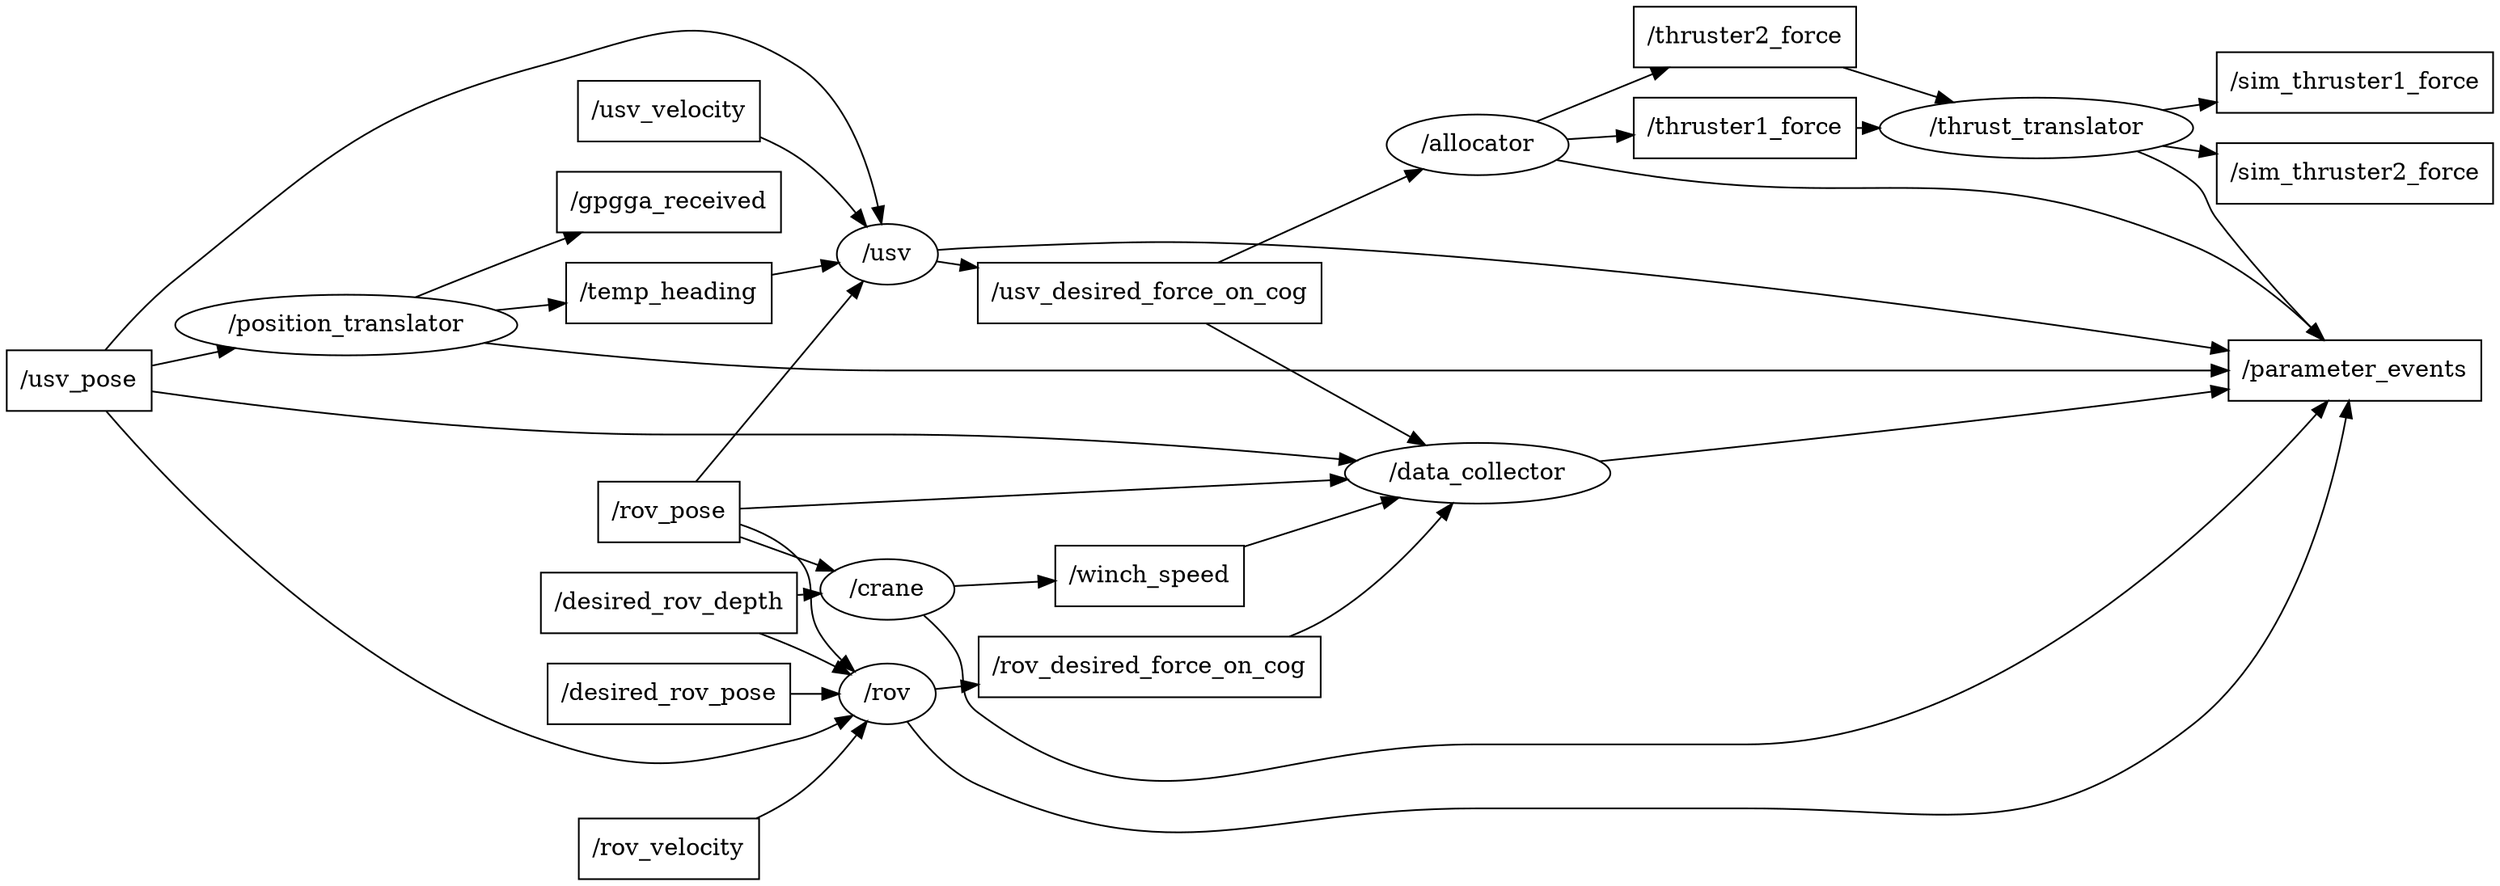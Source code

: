 digraph graphname {
	graph [bb="0,0,1475.2,530.94",
		compound=True,
		rank=same,
		rankdir=LR,
		ranksep=0.2
	];
	node [label="\N"];
	t___thruster2_force	[URL=topic_3A__thruster2_force,
		height=0.5,
		label="/thruster2_force",
		pos="1031.4,18",
		shape=box,
		tooltip="topic:/thruster2_force",
		width=1.8333];
	n___thrust_translator	[URL=__thrust_translator,
		height=0.5,
		label="/thrust_translator",
		pos="1204.3,72",
		shape=ellipse,
		tooltip="/thrust_translator",
		width=2.5817];
	t___thruster2_force -> n___thrust_translator	[edgetooltip="Subscription\nnode_name: /thrust_translator\ntopic_name: /thruster2_force\nQoS settings\n- reliability: reliable\n- durability: volatile\n- lifespan: 9223372036854775807 ns\n- deadline: 9223372036854775807 ns\n- liveliness: automatic\n- liveliness_lease_duration: 9223372036854775807 ns\n- avoid_ros_namespace_conventions: False",
		penwidth=1,
		pos="e,1154.9,56.709 1089.8,36.131 1107.6,41.767 1127.3,47.983 1145.2,53.635"];
	t___temp_heading	[URL=topic_3A__temp_heading,
		height=0.5,
		label="/temp_heading",
		pos="392.78,206",
		shape=box,
		tooltip="topic:/temp_heading",
		width=1.6944];
	n___usv	[URL=__usv,
		height=0.5,
		label="/usv",
		pos="522.43,114",
		shape=ellipse,
		tooltip="/usv",
		width=0.83048];
	t___temp_heading -> n___usv	[edgetooltip="Subscription\nnode_name: /usv\ntopic_name: /temp_heading\nQoS settings\n- reliability: reliable\n- durability: volatile\n- lifespan: 9223372036854775807 ns\n- deadline: 9223372036854775807 ns\n- liveliness: automatic\n- liveliness_lease_duration: 9223372036854775807 ns\n- avoid_ros_namespace_conventions: False",
		penwidth=1,
		pos="e,502.49,127.65 419,187.82 440.68,172.2 471.88,149.71 494.14,133.67"];
	t___rov_desired_force_on_cog	[URL=topic_3A__rov_desired_force_on_cog,
		height=0.5,
		label="/rov_desired_force_on_cog",
		pos="678.07,336",
		shape=box,
		tooltip="topic:/rov_desired_force_on_cog",
		width=2.8194];
	n___data_collector	[URL=__data_collector,
		height=0.5,
		label="/data_collector",
		pos="872.72,198",
		shape=ellipse,
		tooltip="/data_collector",
		width=2.1845];
	t___rov_desired_force_on_cog -> n___data_collector	[edgetooltip="Subscription\nnode_name: /data_collector\ntopic_name: /rov_desired_force_on_cog\nQoS settings\n- reliability: reliable\n- durability: volatile\n- lifespan: 9223372036854775807 ns\n- deadline: 9223372036854775807 ns\n- liveliness: automatic\n- liveliness_lease_duration: 9223372036854775807 ns\n- avoid_ros_namespace_conventions: False",
		penwidth=1,
		pos="e,851.07,215.43 708.77,317.99 729.17,305.35 756.69,287.77 780.07,271 801.86,255.37 825.51,236.48 843.32,221.84"];
	t___usv_pose	[URL=topic_3A__usv_pose,
		height=0.5,
		label="/usv_pose",
		pos="43,264",
		shape=box,
		tooltip="topic:/usv_pose",
		width=1.1944];
	n___rov	[URL=__rov,
		height=0.5,
		label="/rov",
		pos="522.43,382",
		shape=ellipse,
		tooltip="/rov",
		width=0.79437];
	t___usv_pose -> n___rov	[edgetooltip="Subscription\nnode_name: /rov\ntopic_name: /usv_pose\nQoS settings\n- reliability: reliable\n- durability: volatile\n- lifespan: 9223372036854775807 ns\n- deadline: 9223372036854775807 ns\n- liveliness: automatic\n- liveliness_lease_duration: 9223372036854775807 ns\n- avoid_ros_namespace_conventions: False",
		penwidth=1,
		pos="e,519.58,400.3 54.552,282.18 64.857,299.04 81.634,324.28 100,343 183.86,428.48 203.03,465.57 316.78,503 380.95,524.12 412.28,540.03 468.78,503 500.01,482.53 512.81,439.08 518,410.21"];
	n___position_translator	[URL=__position_translator,
		height=0.5,
		label="/position_translator",
		pos="201.39,316",
		shape=ellipse,
		tooltip="/position_translator",
		width=2.8164];
	t___usv_pose -> n___position_translator	[edgetooltip="Subscription\nnode_name: /position_translator\ntopic_name: /usv_pose\nQoS settings\n- reliability: reliable\n- durability: volatile\n- lifespan: 9223372036854775807 ns\n- deadline: 9223372036854775807 ns\n- liveliness: automatic\n- liveliness_lease_duration: 9223372036854775807 ns\n- avoid_ros_namespace_conventions: False",
		penwidth=1,
		pos="e,152.79,300.17 86.322,278.07 103.81,283.89 124.35,290.72 143.15,296.97"];
	t___usv_pose -> n___usv	[edgetooltip="Subscription\nnode_name: /usv\ntopic_name: /usv_pose\nQoS settings\n- reliability: reliable\n- durability: volatile\n- lifespan: 9223372036854775807 ns\n- deadline: 9223372036854775807 ns\n- liveliness: automatic\n- liveliness_lease_duration: 9223372036854775807 ns\n- avoid_ros_namespace_conventions: False",
		penwidth=1,
		pos="e,501.31,100.83 47.599,245.9 53.727,219.89 68.695,172.19 100,146 227.31,39.486 307.43,48.038 468.78,87 476.79,88.933 484.94,92.302 492.36,96.019"];
	t___usv_pose -> n___data_collector	[edgetooltip="Subscription\nnode_name: /data_collector\ntopic_name: /usv_pose\nQoS settings\n- reliability: reliable\n- durability: volatile\n- lifespan: 9223372036854775807 ns\n- deadline: 9223372036854775807 ns\n- liveliness: automatic\n- liveliness_lease_duration: 9223372036854775807 ns\n- avoid_ros_namespace_conventions: False",
		penwidth=1,
		pos="e,809.65,187.11 79.501,245.88 141.28,216.09 273.3,160 391.78,160 391.78,160 391.78,160 523.43,160 619.38,160 729.32,174.43 799.58,185.5"];
	t___desired_rov_pose	[URL=topic_3A__desired_rov_pose,
		height=0.5,
		label="/desired_rov_pose",
		pos="392.78,476",
		shape=box,
		tooltip="topic:/desired_rov_pose",
		width=2];
	t___desired_rov_pose -> n___rov	[edgetooltip="Subscription\nnode_name: /rov\ntopic_name: /desired_rov_pose\nQoS settings\n- reliability: reliable\n- durability: volatile\n- lifespan: 9223372036854775807 ns\n- deadline: 9223372036854775807 ns\n- liveliness: automatic\n- liveliness_lease_duration: 9223372036854775807 ns\n- avoid_ros_namespace_conventions: False",
		penwidth=1,
		pos="e,511.99,398.79 453.89,457.88 459.13,455.27 464.18,452.32 468.78,449 484.03,437.99 497.12,421.39 506.43,407.47"];
	t___sim_thruster2_force	[URL=topic_3A__sim_thruster2_force,
		height=0.5,
		label="/sim_thruster2_force",
		pos="1393.2,99",
		shape=box,
		tooltip="topic:/sim_thruster2_force",
		width=2.2778];
	t___desired_rov_depth	[URL=topic_3A__desired_rov_depth,
		height=0.5,
		label="/desired_rov_depth",
		pos="392.78,314",
		shape=box,
		tooltip="topic:/desired_rov_depth",
		width=2.1111];
	t___desired_rov_depth -> n___rov	[edgetooltip="Subscription\nnode_name: /rov\ntopic_name: /desired_rov_depth\nQoS settings\n- reliability: reliable\n- durability: volatile\n- lifespan: 9223372036854775807 ns\n- deadline: 9223372036854775807 ns\n- liveliness: automatic\n- liveliness_lease_duration: 9223372036854775807 ns\n- avoid_ros_namespace_conventions: False",
		penwidth=1,
		pos="e,505.31,367.26 450.34,332.16 456.69,334.84 462.96,337.79 468.78,341 478.78,346.51 488.88,353.85 497.52,360.8"];
	n___crane	[URL=__crane,
		height=0.5,
		label="/crane",
		pos="522.43,275",
		shape=ellipse,
		tooltip="/crane",
		width=1.1013];
	t___desired_rov_depth -> n___crane	[edgetooltip="Subscription\nnode_name: /crane\ntopic_name: /desired_rov_depth\nQoS settings\n- reliability: reliable\n- durability: volatile\n- lifespan: 9223372036854775807 ns\n- deadline: 9223372036854775807 ns\n- liveliness: automatic\n- liveliness_lease_duration: 9223372036854775807 ns\n- avoid_ros_namespace_conventions: False",
		penwidth=1,
		pos="e,489.18,284.85 452.75,295.98 461.76,293.23 470.91,290.44 479.46,287.82"];
	t___rov_velocity	[URL=topic_3A__rov_velocity,
		height=0.5,
		label="/rov_velocity",
		pos="392.78,422",
		shape=box,
		tooltip="topic:/rov_velocity",
		width=1.4861];
	t___rov_velocity -> n___rov	[edgetooltip="Subscription\nnode_name: /rov\ntopic_name: /rov_velocity\nQoS settings\n- reliability: reliable\n- durability: volatile\n- lifespan: 9223372036854775807 ns\n- deadline: 9223372036854775807 ns\n- liveliness: automatic\n- liveliness_lease_duration: 9223372036854775807 ns\n- avoid_ros_namespace_conventions: False",
		penwidth=1,
		pos="e,496.44,389.83 446.44,405.5 459.96,401.26 474.17,396.81 486.54,392.93"];
	t___rov_pose	[URL=topic_3A__rov_pose,
		height=0.5,
		label="/rov_pose",
		pos="392.78,260",
		shape=box,
		tooltip="topic:/rov_pose",
		width=1.1667];
	t___rov_pose -> n___rov	[edgetooltip="Subscription\nnode_name: /rov\ntopic_name: /rov_pose\nQoS settings\n- reliability: reliable\n- durability: volatile\n- lifespan: 9223372036854775807 ns\n- deadline: 9223372036854775807 ns\n- liveliness: automatic\n- liveliness_lease_duration: 9223372036854775807 ns\n- avoid_ros_namespace_conventions: False",
		penwidth=1,
		pos="e,513.68,364.76 435.14,269.02 446.94,273.07 459.19,278.84 468.78,287 480.19,296.71 497.72,330.97 509.38,355.56"];
	t___rov_pose -> n___usv	[edgetooltip="Subscription\nnode_name: /usv\ntopic_name: /rov_pose\nQoS settings\n- reliability: reliable\n- durability: volatile\n- lifespan: 9223372036854775807 ns\n- deadline: 9223372036854775807 ns\n- liveliness: automatic\n- liveliness_lease_duration: 9223372036854775807 ns\n- avoid_ros_namespace_conventions: False",
		penwidth=1,
		pos="e,510.78,130.72 434.81,252.79 447.16,248.8 459.8,242.6 468.78,233 484.25,216.46 474.14,204.94 482.78,184 489.09,168.72 497.89,152.5 505.5,139.53"];
	t___rov_pose -> n___crane	[edgetooltip="Subscription\nnode_name: /crane\ntopic_name: /rov_pose\nQoS settings\n- reliability: reliable\n- durability: volatile\n- lifespan: 9223372036854775807 ns\n- deadline: 9223372036854775807 ns\n- liveliness: automatic\n- liveliness_lease_duration: 9223372036854775807 ns\n- avoid_ros_namespace_conventions: False",
		penwidth=1,
		pos="e,483.87,270.59 434.87,264.83 447.29,266.29 461.04,267.9 473.85,269.41"];
	t___rov_pose -> n___data_collector	[edgetooltip="Subscription\nnode_name: /data_collector\ntopic_name: /rov_pose\nQoS settings\n- reliability: reliable\n- durability: volatile\n- lifespan: 9223372036854775807 ns\n- deadline: 9223372036854775807 ns\n- liveliness: automatic\n- liveliness_lease_duration: 9223372036854775807 ns\n- avoid_ros_namespace_conventions: False",
		penwidth=1,
		pos="e,794.15,199.44 435.03,248.18 471.73,238.17 527.03,224.31 576.07,217 645.56,206.65 725.07,201.93 784.12,199.79"];
	t___thruster1_force	[URL=topic_3A__thruster1_force,
		height=0.5,
		label="/thruster1_force",
		pos="1031.4,72",
		shape=box,
		tooltip="topic:/thruster1_force",
		width=1.8333];
	t___thruster1_force -> n___thrust_translator	[edgetooltip="Subscription\nnode_name: /thrust_translator\ntopic_name: /thruster1_force\nQoS settings\n- reliability: reliable\n- durability: volatile\n- lifespan: 9223372036854775807 ns\n- deadline: 9223372036854775807 ns\n- liveliness: automatic\n- liveliness_lease_duration: 9223372036854775807 ns\n- avoid_ros_namespace_conventions: False",
		penwidth=1,
		pos="e,1111.2,72 1097.5,72 1098.6,72 1099.7,72 1100.9,72"];
	t___usv_velocity	[URL=topic_3A__usv_velocity,
		height=0.5,
		label="/usv_velocity",
		pos="392.78,114",
		shape=box,
		tooltip="topic:/usv_velocity",
		width=1.5];
	t___usv_velocity -> n___usv	[edgetooltip="Subscription\nnode_name: /usv\ntopic_name: /usv_velocity\nQoS settings\n- reliability: reliable\n- durability: volatile\n- lifespan: 9223372036854775807 ns\n- deadline: 9223372036854775807 ns\n- liveliness: automatic\n- liveliness_lease_duration: 9223372036854775807 ns\n- avoid_ros_namespace_conventions: False",
		penwidth=1,
		pos="e,492.44,114 446.81,114 458.64,114 470.99,114 482.15,114"];
	t___winch_speed	[URL=topic_3A__winch_speed,
		height=0.5,
		label="/winch_speed",
		pos="678.07,244",
		shape=box,
		tooltip="topic:/winch_speed",
		width=1.5556];
	t___winch_speed -> n___data_collector	[edgetooltip="Subscription\nnode_name: /data_collector\ntopic_name: /winch_speed\nQoS settings\n- reliability: reliable\n- durability: volatile\n- lifespan: 9223372036854775807 ns\n- deadline: 9223372036854775807 ns\n- liveliness: automatic\n- liveliness_lease_duration: 9223372036854775807 ns\n- avoid_ros_namespace_conventions: False",
		penwidth=1,
		pos="e,817.5,210.95 734.28,230.82 757.14,225.36 783.81,218.99 807.53,213.33"];
	t___parameter_events	[URL=topic_3A__parameter_events,
		height=0.5,
		label="/parameter_events",
		pos="1393.2,198",
		shape=box,
		tooltip="topic:/parameter_events",
		width=2.0833];
	t___gpgga_received	[URL=topic_3A__gpgga_received,
		height=0.5,
		label="/gpgga_received",
		pos="392.78,368",
		shape=box,
		tooltip="topic:/gpgga_received",
		width=1.8472];
	t___usv_desired_force_on_cog	[URL=topic_3A__usv_desired_force_on_cog,
		height=0.5,
		label="/usv_desired_force_on_cog",
		pos="678.07,76",
		shape=box,
		tooltip="topic:/usv_desired_force_on_cog",
		width=2.8333];
	n___allocator	[URL=__allocator,
		height=0.5,
		label="/allocator",
		pos="872.72,74",
		shape=ellipse,
		tooltip="/allocator",
		width=1.4985];
	t___usv_desired_force_on_cog -> n___allocator	[edgetooltip="Subscription\nnode_name: /allocator\ntopic_name: /usv_desired_force_on_cog\nQoS settings\n- reliability: reliable\n- durability: volatile\n- lifespan: 9223372036854775807 ns\n- deadline: 9223372036854775807 ns\n- liveliness: automatic\n- liveliness_lease_duration: 9223372036854775807 ns\n- avoid_ros_namespace_conventions: False",
		penwidth=1,
		pos="e,818.61,74.551 780.19,74.95 789.83,74.85 799.4,74.751 808.52,74.656"];
	t___usv_desired_force_on_cog -> n___data_collector	[edgetooltip="Subscription\nnode_name: /data_collector\ntopic_name: /usv_desired_force_on_cog\nQoS settings\n- reliability: reliable\n- durability: volatile\n- lifespan: 9223372036854775807 ns\n- deadline: 9223372036854775807 ns\n- liveliness: automatic\n- liveliness_lease_duration: 9223372036854775807 ns\n- avoid_ros_namespace_conventions: False",
		penwidth=1,
		pos="e,845.04,181.1 707.5,94.002 741.8,115.72 799.47,152.25 836.54,175.72"];
	t___sim_thruster1_force	[URL=topic_3A__sim_thruster1_force,
		height=0.5,
		label="/sim_thruster1_force",
		pos="1393.2,45",
		shape=box,
		tooltip="topic:/sim_thruster1_force",
		width=2.2778];
	n___rov -> t___rov_desired_force_on_cog	[edgetooltip="Publisher\nnode_name: /rov\ntopic_name: /rov_desired_force_on_cog\nQoS settings\n- reliability: reliable\n- durability: volatile\n- lifespan: 9223372036854775807 ns\n- deadline: 9223372036854775807 ns\n- liveliness: automatic\n- liveliness_lease_duration: 9223372036854775807 ns\n- avoid_ros_namespace_conventions: False",
		penwidth=1,
		pos="e,616.89,354.02 548.46,374.51 564.53,369.69 586.27,363.19 607.3,356.89"];
	n___rov -> t___parameter_events	[edgetooltip="Publisher\nnode_name: /rov\ntopic_name: /parameter_events\nQoS settings\n- reliability: reliable\n- durability: volatile\n- lifespan: 9223372036854775807 ns\n- deadline: 9223372036854775807 ns\n- liveliness: automatic\n- liveliness_lease_duration: 9223372036854775807 ns\n- avoid_ros_namespace_conventions: False",
		penwidth=1,
		pos="e,1373,216.32 551.42,382 610.56,382 752.6,382 871.72,382 871.72,382 871.72,382 1032.4,382 1170.4,382 1308.8,273.32 1365.5,223.01"];
	n___position_translator -> t___temp_heading	[edgetooltip="Publisher\nnode_name: /position_translator\ntopic_name: /temp_heading\nQoS settings\n- reliability: reliable\n- durability: volatile\n- lifespan: 9223372036854775807 ns\n- deadline: 9223372036854775807 ns\n- liveliness: automatic\n- liveliness_lease_duration: 9223372036854775807 ns\n- avoid_ros_namespace_conventions: False",
		penwidth=1,
		pos="e,336.13,224.03 223.12,298.16 245.17,279.89 281.65,251.59 316.78,233 320.03,231.28 323.41,229.63 326.87,228.05"];
	n___position_translator -> t___parameter_events	[edgetooltip="Publisher\nnode_name: /position_translator\ntopic_name: /parameter_events\nQoS settings\n- reliability: reliable\n- durability: volatile\n- lifespan: 9223372036854775807 ns\n- deadline: 9223372036854775807 ns\n- liveliness: automatic\n- liveliness_lease_duration: 9223372036854775807 ns\n- avoid_ros_namespace_conventions: False",
		penwidth=1,
		pos="e,1383.4,216.35 207.41,334.02 219.2,372.62 252.66,463.05 316.78,503 394.31,551.3 430.08,522 521.43,522 521.43,522 521.43,522 1032.4,522 1208.9,522 1338,303.94 1378.7,225.6"];
	n___position_translator -> t___gpgga_received	[edgetooltip="Publisher\nnode_name: /position_translator\ntopic_name: /gpgga_received\nQoS settings\n- reliability: reliable\n- durability: volatile\n- lifespan: 9223372036854775807 ns\n- deadline: 9223372036854775807 ns\n- liveliness: automatic\n- liveliness_lease_duration: 9223372036854775807 ns\n- avoid_ros_namespace_conventions: False",
		penwidth=1,
		pos="e,326.06,349.95 257.17,331.04 275.58,336.1 296.46,341.83 316.18,347.24"];
	n___thrust_translator -> t___sim_thruster2_force	[edgetooltip="Publisher\nnode_name: /thrust_translator\ntopic_name: /sim_thruster2_force\nQoS settings\n- reliability: reliable\n- durability: volatile\n- lifespan: 9223372036854775807 ns\n- deadline: 9223372036854775807 ns\n- liveliness: automatic\n- liveliness_lease_duration: 9223372036854775807 ns\n- avoid_ros_namespace_conventions: False",
		penwidth=1,
		pos="e,1311.2,87.294 1279.2,82.671 1286.4,83.715 1293.8,84.782 1301.2,85.847"];
	n___thrust_translator -> t___parameter_events	[edgetooltip="Publisher\nnode_name: /thrust_translator\ntopic_name: /parameter_events\nQoS settings\n- reliability: reliable\n- durability: volatile\n- lifespan: 9223372036854775807 ns\n- deadline: 9223372036854775807 ns\n- liveliness: automatic\n- liveliness_lease_duration: 9223372036854775807 ns\n- avoid_ros_namespace_conventions: False",
		penwidth=1,
		pos="e,1368.7,179.98 1264.2,85.94 1275.9,90.451 1287.6,96.343 1297.2,104 1306.3,111.19 1303.7,117.18 1311.2,126 1326,143.32 1344.9,160.34 1360.7,173.48"];
	n___thrust_translator -> t___sim_thruster1_force	[edgetooltip="Publisher\nnode_name: /thrust_translator\ntopic_name: /sim_thruster1_force\nQoS settings\n- reliability: reliable\n- durability: volatile\n- lifespan: 9223372036854775807 ns\n- deadline: 9223372036854775807 ns\n- liveliness: automatic\n- liveliness_lease_duration: 9223372036854775807 ns\n- avoid_ros_namespace_conventions: False",
		penwidth=1,
		pos="e,1311.2,56.706 1279.2,61.329 1286.4,60.285 1293.8,59.218 1301.2,58.153"];
	n___usv -> t___parameter_events	[edgetooltip="Publisher\nnode_name: /usv\ntopic_name: /parameter_events\nQoS settings\n- reliability: reliable\n- durability: volatile\n- lifespan: 9223372036854775807 ns\n- deadline: 9223372036854775807 ns\n- liveliness: automatic\n- liveliness_lease_duration: 9223372036854775807 ns\n- avoid_ros_namespace_conventions: False",
		penwidth=1,
		pos="e,1318.2,190.84 552.34,116.79 670.51,128.22 1119.6,171.64 1308.1,189.86"];
	n___usv -> t___usv_desired_force_on_cog	[edgetooltip="Publisher\nnode_name: /usv\ntopic_name: /usv_desired_force_on_cog\nQoS settings\n- reliability: reliable\n- durability: volatile\n- lifespan: 9223372036854775807 ns\n- deadline: 9223372036854775807 ns\n- liveliness: automatic\n- liveliness_lease_duration: 9223372036854775807 ns\n- avoid_ros_namespace_conventions: False",
		penwidth=1,
		pos="e,604.05,94.061 550.54,107.29 562.96,104.22 578.41,100.4 594.2,96.497"];
	n___allocator -> t___thruster2_force	[edgetooltip="Publisher\nnode_name: /allocator\ntopic_name: /thruster2_force\nQoS settings\n- reliability: reliable\n- durability: volatile\n- lifespan: 9223372036854775807 ns\n- deadline: 9223372036854775807 ns\n- liveliness: automatic\n- liveliness_lease_duration: 9223372036854775807 ns\n- avoid_ros_namespace_conventions: False",
		penwidth=1,
		pos="e,979.93,36.029 910.44,60.87 928.32,54.48 950.27,46.633 970.48,39.407"];
	n___allocator -> t___thruster1_force	[edgetooltip="Publisher\nnode_name: /allocator\ntopic_name: /thruster1_force\nQoS settings\n- reliability: reliable\n- durability: volatile\n- lifespan: 9223372036854775807 ns\n- deadline: 9223372036854775807 ns\n- liveliness: automatic\n- liveliness_lease_duration: 9223372036854775807 ns\n- avoid_ros_namespace_conventions: False",
		penwidth=1,
		pos="e,965.16,72.833 926.75,73.323 935.81,73.207 945.38,73.085 954.89,72.964"];
	n___allocator -> t___parameter_events	[edgetooltip="Publisher\nnode_name: /allocator\ntopic_name: /parameter_events\nQoS settings\n- reliability: reliable\n- durability: volatile\n- lifespan: 9223372036854775807 ns\n- deadline: 9223372036854775807 ns\n- liveliness: automatic\n- liveliness_lease_duration: 9223372036854775807 ns\n- avoid_ros_namespace_conventions: False",
		penwidth=1,
		pos="e,1367.8,179.83 913.13,86.028 929.21,90.6 948.06,95.536 965.36,99 1111.2,128.2 1156.6,93.698 1297.2,142 1319.1,149.52 1341.5,162.43 1359.1,173.96"];
	n___crane -> t___winch_speed	[edgetooltip="Publisher\nnode_name: /crane\ntopic_name: /winch_speed\nQoS settings\n- reliability: reliable\n- durability: volatile\n- lifespan: 9223372036854775807 ns\n- deadline: 9223372036854775807 ns\n- liveliness: automatic\n- liveliness_lease_duration: 9223372036854775807 ns\n- avoid_ros_namespace_conventions: False",
		penwidth=1,
		pos="e,622.07,255.1 559.06,267.81 574.85,264.63 593.92,260.78 612.09,257.11"];
	n___crane -> t___parameter_events	[edgetooltip="Publisher\nnode_name: /crane\ntopic_name: /parameter_events\nQoS settings\n- reliability: reliable\n- durability: volatile\n- lifespan: 9223372036854775807 ns\n- deadline: 9223372036854775807 ns\n- liveliness: automatic\n- liveliness_lease_duration: 9223372036854775807 ns\n- avoid_ros_namespace_conventions: False",
		penwidth=1,
		pos="e,1350.2,216.07 561.8,277.73 625.94,282.06 758.99,290 871.72,290 871.72,290 871.72,290 1032.4,290 1145.2,290 1272,247 1340.9,219.79"];
	n___data_collector -> t___parameter_events	[edgetooltip="Publisher\nnode_name: /data_collector\ntopic_name: /parameter_events\nQoS settings\n- reliability: reliable\n- durability: volatile\n- lifespan: 9223372036854775807 ns\n- deadline: 9223372036854775807 ns\n- liveliness: automatic\n- liveliness_lease_duration: 9223372036854775807 ns\n- avoid_ros_namespace_conventions: False",
		penwidth=1,
		pos="e,1318,198 951.63,198 1047.3,198 1209.1,198 1307.7,198"];
}
